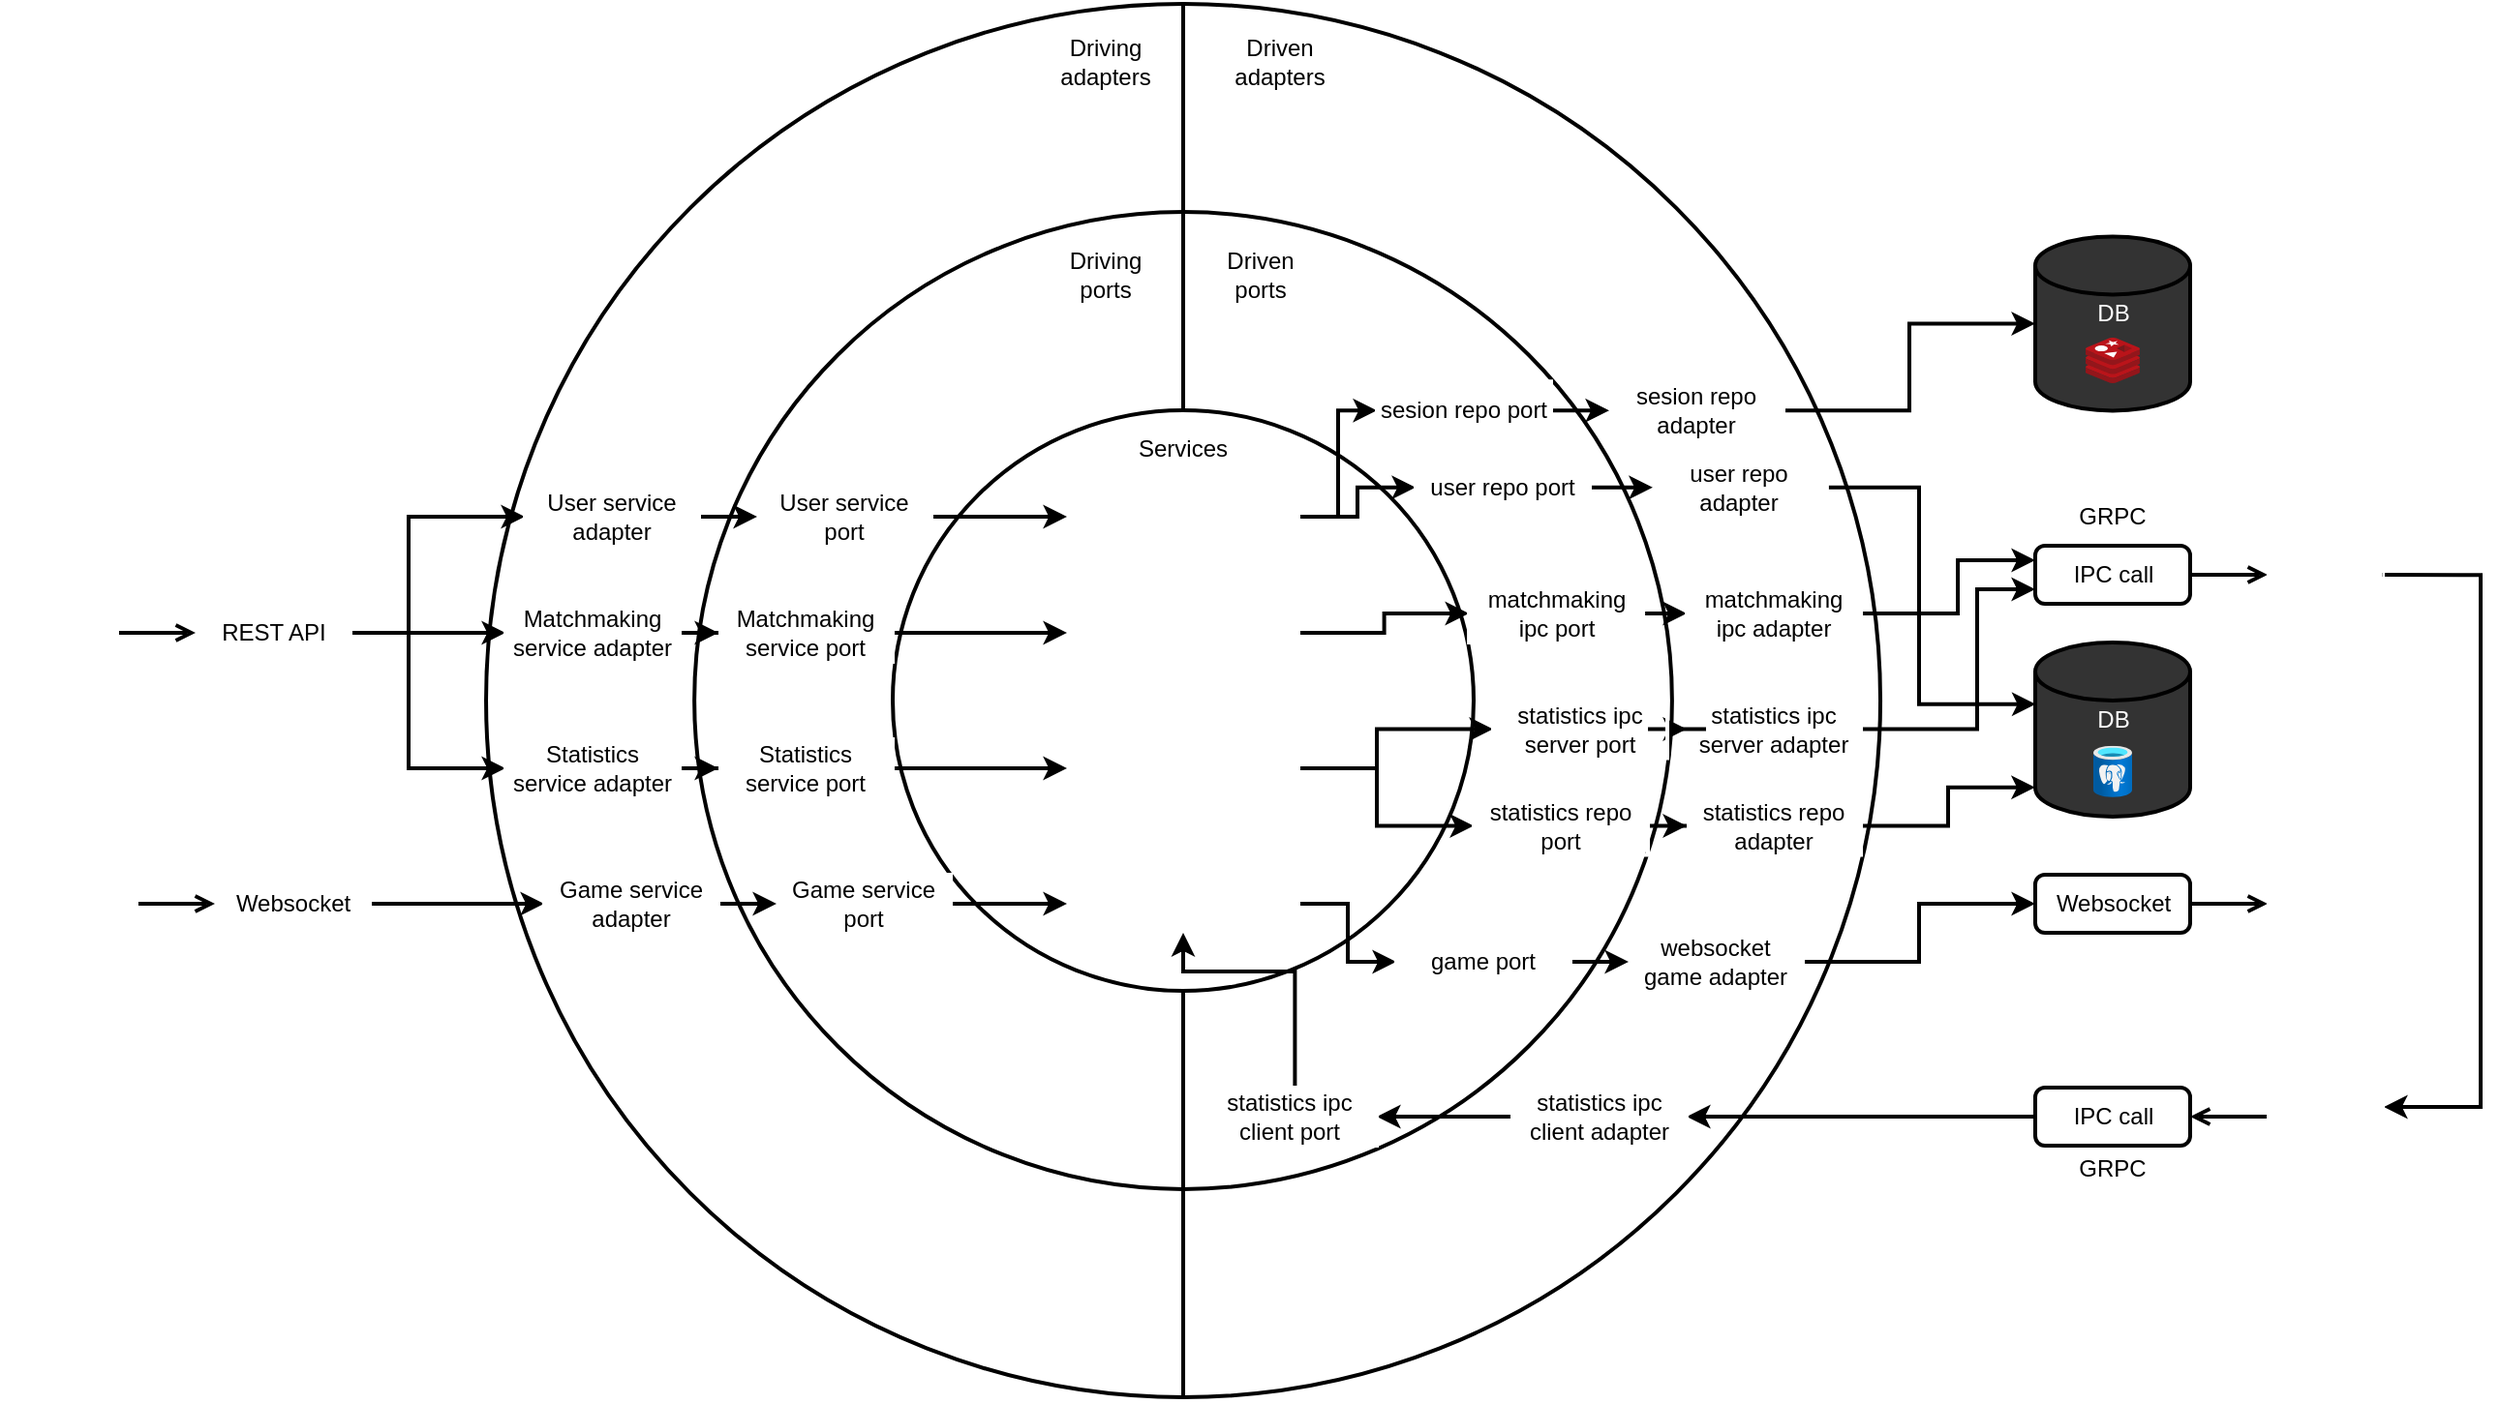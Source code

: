<mxfile version="15.1.3" type="device"><diagram id="EWICf_WAZSNYYBsZ_7ci" name="Page-1"><mxGraphModel dx="2523" dy="2135" grid="1" gridSize="10" guides="1" tooltips="1" connect="1" arrows="1" fold="1" page="1" pageScale="1" pageWidth="850" pageHeight="1100" math="0" shadow="0"><root><mxCell id="0"/><mxCell id="1" parent="0"/><mxCell id="KKQnQK1_eNTGSU507v2S-1" value="" style="ellipse;whiteSpace=wrap;html=1;aspect=fixed;fillColor=none;strokeWidth=2;" parent="1" vertex="1"><mxGeometry x="0.01" y="-0.01" width="720.01" height="720.01" as="geometry"/></mxCell><mxCell id="ucAMC1w_Zq_xHAK3Lnia-30" value="" style="ellipse;whiteSpace=wrap;html=1;aspect=fixed;fillColor=none;strokeWidth=2;" vertex="1" parent="1"><mxGeometry x="107.57" y="107.56" width="504.88" height="504.88" as="geometry"/></mxCell><mxCell id="KKQnQK1_eNTGSU507v2S-2" value="" style="ellipse;whiteSpace=wrap;html=1;aspect=fixed;fillColor=none;strokeWidth=2;" parent="1" vertex="1"><mxGeometry x="210" y="210" width="300" height="300" as="geometry"/></mxCell><mxCell id="KKQnQK1_eNTGSU507v2S-3" value="" style="endArrow=none;html=1;entryX=0.5;entryY=0;entryDx=0;entryDy=0;exitX=0.5;exitY=0;exitDx=0;exitDy=0;strokeWidth=2;" parent="1" source="KKQnQK1_eNTGSU507v2S-2" target="KKQnQK1_eNTGSU507v2S-1" edge="1"><mxGeometry width="50" height="50" relative="1" as="geometry"><mxPoint x="200" y="410" as="sourcePoint"/><mxPoint x="250" y="360" as="targetPoint"/></mxGeometry></mxCell><mxCell id="KKQnQK1_eNTGSU507v2S-5" value="" style="endArrow=none;html=1;strokeWidth=2;entryX=0.5;entryY=1;entryDx=0;entryDy=0;exitX=0.5;exitY=1;exitDx=0;exitDy=0;" parent="1" source="KKQnQK1_eNTGSU507v2S-1" target="KKQnQK1_eNTGSU507v2S-2" edge="1"><mxGeometry width="50" height="50" relative="1" as="geometry"><mxPoint x="360" y="679" as="sourcePoint"/><mxPoint x="60" y="640" as="targetPoint"/></mxGeometry></mxCell><mxCell id="KKQnQK1_eNTGSU507v2S-6" value="Driving adapters" style="text;html=1;strokeColor=none;fillColor=none;align=center;verticalAlign=middle;whiteSpace=wrap;rounded=0;" parent="1" vertex="1"><mxGeometry x="290" y="20" width="60" height="20" as="geometry"/></mxCell><mxCell id="KKQnQK1_eNTGSU507v2S-7" value="Driven adapters" style="text;html=1;strokeColor=none;fillColor=none;align=center;verticalAlign=middle;whiteSpace=wrap;rounded=0;" parent="1" vertex="1"><mxGeometry x="380" y="20" width="60" height="20" as="geometry"/></mxCell><mxCell id="KKQnQK1_eNTGSU507v2S-9" value="Services" style="text;html=1;strokeColor=none;fillColor=none;align=center;verticalAlign=middle;whiteSpace=wrap;rounded=0;" parent="1" vertex="1"><mxGeometry x="330" y="220" width="60" height="20" as="geometry"/></mxCell><mxCell id="ucAMC1w_Zq_xHAK3Lnia-67" style="edgeStyle=orthogonalEdgeStyle;rounded=0;orthogonalLoop=1;jettySize=auto;html=1;entryX=0;entryY=0.5;entryDx=0;entryDy=0;strokeWidth=2;" edge="1" parent="1" source="ucAMC1w_Zq_xHAK3Lnia-2" target="ucAMC1w_Zq_xHAK3Lnia-64"><mxGeometry relative="1" as="geometry"/></mxCell><mxCell id="ucAMC1w_Zq_xHAK3Lnia-68" style="edgeStyle=orthogonalEdgeStyle;rounded=0;orthogonalLoop=1;jettySize=auto;html=1;entryX=0;entryY=0.5;entryDx=0;entryDy=0;strokeWidth=2;" edge="1" parent="1" source="ucAMC1w_Zq_xHAK3Lnia-2" target="ucAMC1w_Zq_xHAK3Lnia-65"><mxGeometry relative="1" as="geometry"/></mxCell><mxCell id="ucAMC1w_Zq_xHAK3Lnia-2" value="User Service" style="rounded=1;whiteSpace=wrap;html=1;fontColor=#FFFFFF;strokeColor=#FFFFFF;align=center;" vertex="1" parent="1"><mxGeometry x="300" y="250" width="120" height="30" as="geometry"/></mxCell><mxCell id="ucAMC1w_Zq_xHAK3Lnia-98" style="edgeStyle=orthogonalEdgeStyle;rounded=0;orthogonalLoop=1;jettySize=auto;html=1;startArrow=none;startFill=0;endArrow=classic;endFill=1;strokeWidth=2;" edge="1" parent="1" source="ucAMC1w_Zq_xHAK3Lnia-3" target="ucAMC1w_Zq_xHAK3Lnia-90"><mxGeometry relative="1" as="geometry"/></mxCell><mxCell id="ucAMC1w_Zq_xHAK3Lnia-3" value="Matchmaking Service" style="rounded=1;whiteSpace=wrap;html=1;fontColor=#FFFFFF;strokeColor=#FFFFFF;align=center;" vertex="1" parent="1"><mxGeometry x="300" y="310" width="120" height="30" as="geometry"/></mxCell><mxCell id="ucAMC1w_Zq_xHAK3Lnia-73" style="edgeStyle=orthogonalEdgeStyle;rounded=0;orthogonalLoop=1;jettySize=auto;html=1;entryX=0;entryY=0.5;entryDx=0;entryDy=0;strokeWidth=2;" edge="1" parent="1" source="ucAMC1w_Zq_xHAK3Lnia-4" target="ucAMC1w_Zq_xHAK3Lnia-59"><mxGeometry relative="1" as="geometry"><Array as="points"><mxPoint x="460" y="395"/><mxPoint x="460" y="425"/></Array></mxGeometry></mxCell><mxCell id="ucAMC1w_Zq_xHAK3Lnia-87" style="edgeStyle=orthogonalEdgeStyle;rounded=0;orthogonalLoop=1;jettySize=auto;html=1;entryX=0;entryY=0.5;entryDx=0;entryDy=0;startArrow=none;startFill=0;endArrow=classic;endFill=1;strokeWidth=2;" edge="1" parent="1" source="ucAMC1w_Zq_xHAK3Lnia-4" target="ucAMC1w_Zq_xHAK3Lnia-66"><mxGeometry relative="1" as="geometry"><Array as="points"><mxPoint x="460" y="395"/><mxPoint x="460" y="375"/></Array></mxGeometry></mxCell><mxCell id="ucAMC1w_Zq_xHAK3Lnia-4" value="Statistics Service" style="rounded=1;whiteSpace=wrap;html=1;fontColor=#FFFFFF;strokeColor=#FFFFFF;align=center;" vertex="1" parent="1"><mxGeometry x="300" y="380" width="120" height="30" as="geometry"/></mxCell><mxCell id="ucAMC1w_Zq_xHAK3Lnia-76" style="edgeStyle=orthogonalEdgeStyle;rounded=0;orthogonalLoop=1;jettySize=auto;html=1;entryX=0;entryY=0.5;entryDx=0;entryDy=0;strokeWidth=2;" edge="1" parent="1" source="ucAMC1w_Zq_xHAK3Lnia-5" target="ucAMC1w_Zq_xHAK3Lnia-60"><mxGeometry relative="1" as="geometry"/></mxCell><mxCell id="ucAMC1w_Zq_xHAK3Lnia-5" value="Game service" style="rounded=1;whiteSpace=wrap;html=1;fontColor=#FFFFFF;strokeColor=#FFFFFF;align=center;" vertex="1" parent="1"><mxGeometry x="300" y="450" width="120" height="30" as="geometry"/></mxCell><mxCell id="ucAMC1w_Zq_xHAK3Lnia-7" value="" style="strokeWidth=2;html=1;shape=mxgraph.flowchart.database;whiteSpace=wrap;fontColor=#FFFFFF;fillColor=#333333;" vertex="1" parent="1"><mxGeometry x="800" y="120.25" width="80" height="90" as="geometry"/></mxCell><mxCell id="ucAMC1w_Zq_xHAK3Lnia-8" value="" style="sketch=0;aspect=fixed;html=1;points=[];align=center;image;fontSize=12;image=img/lib/mscae/Cache_Redis_Product.svg;fontColor=#FFFFFF;strokeColor=#FFFFFF;fillColor=#333333;" vertex="1" parent="1"><mxGeometry x="826" y="172.48" width="28" height="23.52" as="geometry"/></mxCell><mxCell id="ucAMC1w_Zq_xHAK3Lnia-9" value="" style="strokeWidth=2;html=1;shape=mxgraph.flowchart.database;whiteSpace=wrap;fontColor=#FFFFFF;fillColor=#333333;" vertex="1" parent="1"><mxGeometry x="800" y="330" width="80" height="90" as="geometry"/></mxCell><mxCell id="ucAMC1w_Zq_xHAK3Lnia-10" value="" style="aspect=fixed;html=1;points=[];align=center;image;fontSize=12;image=img/lib/azure2/databases/Azure_Database_PostgreSQL_Server.svg;fontColor=#FFFFFF;strokeColor=#FFFFFF;fillColor=#333333;" vertex="1" parent="1"><mxGeometry x="830" y="383.33" width="20" height="26.67" as="geometry"/></mxCell><mxCell id="ucAMC1w_Zq_xHAK3Lnia-12" value="DB" style="text;html=1;align=center;verticalAlign=middle;resizable=0;points=[];autosize=1;strokeColor=none;fillColor=none;fontColor=#FFFFFF;" vertex="1" parent="1"><mxGeometry x="825" y="359.75" width="30" height="20" as="geometry"/></mxCell><mxCell id="ucAMC1w_Zq_xHAK3Lnia-14" value="DB" style="text;html=1;align=center;verticalAlign=middle;resizable=0;points=[];autosize=1;strokeColor=none;fillColor=none;fontColor=#FFFFFF;" vertex="1" parent="1"><mxGeometry x="825" y="150" width="30" height="20" as="geometry"/></mxCell><mxCell id="ucAMC1w_Zq_xHAK3Lnia-18" value="IPC call" style="html=1;rounded=1;absoluteArcSize=1;arcSize=10;strokeWidth=2;fillColor=none;align=center;" vertex="1" parent="1"><mxGeometry x="800" y="280" width="80" height="30" as="geometry"/></mxCell><mxCell id="ucAMC1w_Zq_xHAK3Lnia-19" value="" style="endArrow=open;html=1;rounded=0;align=center;verticalAlign=top;endFill=0;labelBackgroundColor=none;endSize=6;strokeWidth=2;" edge="1" source="ucAMC1w_Zq_xHAK3Lnia-18" parent="1"><mxGeometry relative="1" as="geometry"><mxPoint x="920" y="295" as="targetPoint"/></mxGeometry></mxCell><mxCell id="ucAMC1w_Zq_xHAK3Lnia-95" style="edgeStyle=orthogonalEdgeStyle;rounded=0;orthogonalLoop=1;jettySize=auto;html=1;entryX=1;entryY=0.333;entryDx=0;entryDy=0;entryPerimeter=0;startArrow=none;startFill=0;endArrow=classic;endFill=1;strokeWidth=2;exitX=0.989;exitY=0.502;exitDx=0;exitDy=0;exitPerimeter=0;" edge="1" parent="1" source="ucAMC1w_Zq_xHAK3Lnia-20" target="ucAMC1w_Zq_xHAK3Lnia-81"><mxGeometry relative="1" as="geometry"><Array as="points"><mxPoint x="1030" y="295"/><mxPoint x="1030" y="570"/></Array></mxGeometry></mxCell><mxCell id="ucAMC1w_Zq_xHAK3Lnia-20" value="" style="verticalLabelPosition=bottom;shadow=0;dashed=0;align=center;html=1;verticalAlign=top;strokeWidth=1;shape=mxgraph.mockup.misc.mail2;fillColor=none;strokeColor=#FFFFFF;" vertex="1" parent="1"><mxGeometry x="920" y="280" width="60" height="30" as="geometry"/></mxCell><mxCell id="ucAMC1w_Zq_xHAK3Lnia-40" style="edgeStyle=orthogonalEdgeStyle;rounded=0;orthogonalLoop=1;jettySize=auto;html=1;entryX=0;entryY=0.5;entryDx=0;entryDy=0;strokeWidth=2;" edge="1" parent="1" source="ucAMC1w_Zq_xHAK3Lnia-21" target="ucAMC1w_Zq_xHAK3Lnia-39"><mxGeometry relative="1" as="geometry"/></mxCell><mxCell id="ucAMC1w_Zq_xHAK3Lnia-21" value="Websocket" style="html=1;rounded=1;absoluteArcSize=1;arcSize=10;strokeColor=#FFFFFF;strokeWidth=2;fillColor=none;align=center;" vertex="1" parent="1"><mxGeometry x="-140" y="450" width="80" height="30" as="geometry"/></mxCell><mxCell id="ucAMC1w_Zq_xHAK3Lnia-22" value="" style="endArrow=open;html=1;rounded=0;align=center;verticalAlign=top;endFill=0;labelBackgroundColor=none;endSize=6;strokeWidth=2;" edge="1" target="ucAMC1w_Zq_xHAK3Lnia-21" parent="1"><mxGeometry relative="1" as="geometry"><mxPoint x="-180" y="465" as="sourcePoint"/></mxGeometry></mxCell><mxCell id="ucAMC1w_Zq_xHAK3Lnia-23" value="" style="verticalLabelPosition=bottom;shadow=0;dashed=0;align=center;html=1;verticalAlign=top;strokeWidth=1;shape=mxgraph.mockup.misc.mail2;fillColor=none;strokeColor=#FFFFFF;" vertex="1" parent="1"><mxGeometry x="-240" y="450" width="60" height="30" as="geometry"/></mxCell><mxCell id="ucAMC1w_Zq_xHAK3Lnia-46" style="edgeStyle=orthogonalEdgeStyle;rounded=0;orthogonalLoop=1;jettySize=auto;html=1;entryX=0;entryY=0.5;entryDx=0;entryDy=0;strokeWidth=2;" edge="1" parent="1" source="ucAMC1w_Zq_xHAK3Lnia-24" target="ucAMC1w_Zq_xHAK3Lnia-44"><mxGeometry relative="1" as="geometry"><Array as="points"><mxPoint x="-40" y="325"/><mxPoint x="-40" y="395"/></Array></mxGeometry></mxCell><mxCell id="ucAMC1w_Zq_xHAK3Lnia-51" style="edgeStyle=orthogonalEdgeStyle;rounded=0;orthogonalLoop=1;jettySize=auto;html=1;entryX=0;entryY=0.5;entryDx=0;entryDy=0;strokeWidth=2;" edge="1" parent="1" source="ucAMC1w_Zq_xHAK3Lnia-24" target="ucAMC1w_Zq_xHAK3Lnia-48"><mxGeometry relative="1" as="geometry"/></mxCell><mxCell id="ucAMC1w_Zq_xHAK3Lnia-56" style="edgeStyle=orthogonalEdgeStyle;rounded=0;orthogonalLoop=1;jettySize=auto;html=1;entryX=0;entryY=0.5;entryDx=0;entryDy=0;strokeWidth=2;" edge="1" parent="1" source="ucAMC1w_Zq_xHAK3Lnia-24" target="ucAMC1w_Zq_xHAK3Lnia-53"><mxGeometry relative="1" as="geometry"><Array as="points"><mxPoint x="-40" y="325"/><mxPoint x="-40" y="265"/></Array></mxGeometry></mxCell><mxCell id="ucAMC1w_Zq_xHAK3Lnia-24" value="REST API" style="html=1;rounded=1;absoluteArcSize=1;arcSize=10;strokeColor=#FFFFFF;strokeWidth=2;fillColor=none;align=center;" vertex="1" parent="1"><mxGeometry x="-150" y="310" width="80" height="30" as="geometry"/></mxCell><mxCell id="ucAMC1w_Zq_xHAK3Lnia-25" value="" style="endArrow=open;html=1;rounded=0;align=center;verticalAlign=top;endFill=0;labelBackgroundColor=none;endSize=6;strokeWidth=2;" edge="1" parent="1" target="ucAMC1w_Zq_xHAK3Lnia-24"><mxGeometry relative="1" as="geometry"><mxPoint x="-190" y="325" as="sourcePoint"/></mxGeometry></mxCell><mxCell id="ucAMC1w_Zq_xHAK3Lnia-26" value="" style="verticalLabelPosition=bottom;shadow=0;dashed=0;align=center;html=1;verticalAlign=top;strokeWidth=1;shape=mxgraph.mockup.misc.mail2;fillColor=none;strokeColor=#FFFFFF;" vertex="1" parent="1"><mxGeometry x="-250" y="310" width="60" height="30" as="geometry"/></mxCell><mxCell id="ucAMC1w_Zq_xHAK3Lnia-27" value="Websocket" style="html=1;rounded=1;absoluteArcSize=1;arcSize=10;strokeWidth=2;fillColor=none;align=center;" vertex="1" parent="1"><mxGeometry x="800" y="450" width="80" height="30" as="geometry"/></mxCell><mxCell id="ucAMC1w_Zq_xHAK3Lnia-28" value="" style="endArrow=open;html=1;rounded=0;align=center;verticalAlign=top;endFill=0;labelBackgroundColor=none;endSize=6;strokeWidth=2;" edge="1" parent="1" source="ucAMC1w_Zq_xHAK3Lnia-27"><mxGeometry relative="1" as="geometry"><mxPoint x="920.0" y="465" as="targetPoint"/></mxGeometry></mxCell><mxCell id="ucAMC1w_Zq_xHAK3Lnia-29" value="" style="verticalLabelPosition=bottom;shadow=0;dashed=0;align=center;html=1;verticalAlign=top;strokeWidth=1;shape=mxgraph.mockup.misc.mail2;fillColor=none;strokeColor=#FFFFFF;" vertex="1" parent="1"><mxGeometry x="920" y="450" width="60" height="30" as="geometry"/></mxCell><mxCell id="ucAMC1w_Zq_xHAK3Lnia-32" value="Driving ports" style="text;html=1;strokeColor=none;fillColor=none;align=center;verticalAlign=middle;whiteSpace=wrap;rounded=0;" vertex="1" parent="1"><mxGeometry x="290" y="130" width="60" height="20" as="geometry"/></mxCell><mxCell id="ucAMC1w_Zq_xHAK3Lnia-33" value="Driven ports" style="text;html=1;strokeColor=none;fillColor=none;align=center;verticalAlign=middle;whiteSpace=wrap;rounded=0;" vertex="1" parent="1"><mxGeometry x="370" y="130" width="60" height="20" as="geometry"/></mxCell><mxCell id="ucAMC1w_Zq_xHAK3Lnia-37" style="edgeStyle=orthogonalEdgeStyle;rounded=0;orthogonalLoop=1;jettySize=auto;html=1;strokeWidth=2;" edge="1" parent="1" source="ucAMC1w_Zq_xHAK3Lnia-35" target="ucAMC1w_Zq_xHAK3Lnia-5"><mxGeometry relative="1" as="geometry"/></mxCell><mxCell id="ucAMC1w_Zq_xHAK3Lnia-35" value="Game service &lt;br&gt;port" style="whiteSpace=wrap;html=1;strokeColor=#FFFFFF;strokeWidth=2;fillColor=none;align=center;" vertex="1" parent="1"><mxGeometry x="150" y="450" width="90" height="30" as="geometry"/></mxCell><mxCell id="ucAMC1w_Zq_xHAK3Lnia-41" style="edgeStyle=orthogonalEdgeStyle;rounded=0;orthogonalLoop=1;jettySize=auto;html=1;entryX=0;entryY=0.5;entryDx=0;entryDy=0;strokeWidth=2;" edge="1" parent="1" source="ucAMC1w_Zq_xHAK3Lnia-39" target="ucAMC1w_Zq_xHAK3Lnia-35"><mxGeometry relative="1" as="geometry"/></mxCell><mxCell id="ucAMC1w_Zq_xHAK3Lnia-39" value="Game service &lt;br&gt;adapter" style="whiteSpace=wrap;html=1;strokeColor=#FFFFFF;strokeWidth=2;fillColor=none;align=center;" vertex="1" parent="1"><mxGeometry x="30.0" y="450" width="90" height="30" as="geometry"/></mxCell><mxCell id="ucAMC1w_Zq_xHAK3Lnia-43" style="edgeStyle=orthogonalEdgeStyle;rounded=0;orthogonalLoop=1;jettySize=auto;html=1;strokeWidth=2;" edge="1" parent="1" source="ucAMC1w_Zq_xHAK3Lnia-42" target="ucAMC1w_Zq_xHAK3Lnia-4"><mxGeometry relative="1" as="geometry"/></mxCell><mxCell id="ucAMC1w_Zq_xHAK3Lnia-42" value="Statistics service port" style="whiteSpace=wrap;html=1;strokeColor=#FFFFFF;strokeWidth=2;fillColor=none;align=center;" vertex="1" parent="1"><mxGeometry x="120" y="380" width="90" height="30" as="geometry"/></mxCell><mxCell id="ucAMC1w_Zq_xHAK3Lnia-45" style="edgeStyle=orthogonalEdgeStyle;rounded=0;orthogonalLoop=1;jettySize=auto;html=1;entryX=0;entryY=0.5;entryDx=0;entryDy=0;strokeWidth=2;" edge="1" parent="1" source="ucAMC1w_Zq_xHAK3Lnia-44" target="ucAMC1w_Zq_xHAK3Lnia-42"><mxGeometry relative="1" as="geometry"/></mxCell><mxCell id="ucAMC1w_Zq_xHAK3Lnia-44" value="Statistics service adapter" style="whiteSpace=wrap;html=1;strokeColor=#FFFFFF;strokeWidth=2;fillColor=none;align=center;" vertex="1" parent="1"><mxGeometry x="10.0" y="380" width="90" height="30" as="geometry"/></mxCell><mxCell id="ucAMC1w_Zq_xHAK3Lnia-49" style="edgeStyle=orthogonalEdgeStyle;rounded=0;orthogonalLoop=1;jettySize=auto;html=1;entryX=0;entryY=0.5;entryDx=0;entryDy=0;strokeWidth=2;" edge="1" parent="1" source="ucAMC1w_Zq_xHAK3Lnia-47" target="ucAMC1w_Zq_xHAK3Lnia-3"><mxGeometry relative="1" as="geometry"/></mxCell><mxCell id="ucAMC1w_Zq_xHAK3Lnia-47" value="Matchmaking service port" style="whiteSpace=wrap;html=1;strokeColor=#FFFFFF;strokeWidth=2;fillColor=none;align=center;" vertex="1" parent="1"><mxGeometry x="120" y="310" width="90" height="30" as="geometry"/></mxCell><mxCell id="ucAMC1w_Zq_xHAK3Lnia-50" style="edgeStyle=orthogonalEdgeStyle;rounded=0;orthogonalLoop=1;jettySize=auto;html=1;entryX=0;entryY=0.5;entryDx=0;entryDy=0;strokeWidth=2;" edge="1" parent="1" source="ucAMC1w_Zq_xHAK3Lnia-48" target="ucAMC1w_Zq_xHAK3Lnia-47"><mxGeometry relative="1" as="geometry"/></mxCell><mxCell id="ucAMC1w_Zq_xHAK3Lnia-48" value="Matchmaking service adapter" style="whiteSpace=wrap;html=1;strokeColor=#FFFFFF;strokeWidth=2;fillColor=none;align=center;" vertex="1" parent="1"><mxGeometry x="10" y="310" width="90" height="30" as="geometry"/></mxCell><mxCell id="ucAMC1w_Zq_xHAK3Lnia-54" style="edgeStyle=orthogonalEdgeStyle;rounded=0;orthogonalLoop=1;jettySize=auto;html=1;entryX=0;entryY=0.5;entryDx=0;entryDy=0;strokeWidth=2;" edge="1" parent="1" source="ucAMC1w_Zq_xHAK3Lnia-52" target="ucAMC1w_Zq_xHAK3Lnia-2"><mxGeometry relative="1" as="geometry"/></mxCell><mxCell id="ucAMC1w_Zq_xHAK3Lnia-52" value="User service port" style="whiteSpace=wrap;html=1;strokeColor=#FFFFFF;strokeWidth=2;fillColor=none;align=center;" vertex="1" parent="1"><mxGeometry x="140" y="250" width="90" height="30" as="geometry"/></mxCell><mxCell id="ucAMC1w_Zq_xHAK3Lnia-55" style="edgeStyle=orthogonalEdgeStyle;rounded=0;orthogonalLoop=1;jettySize=auto;html=1;entryX=0;entryY=0.5;entryDx=0;entryDy=0;strokeWidth=2;" edge="1" parent="1" source="ucAMC1w_Zq_xHAK3Lnia-53" target="ucAMC1w_Zq_xHAK3Lnia-52"><mxGeometry relative="1" as="geometry"/></mxCell><mxCell id="ucAMC1w_Zq_xHAK3Lnia-53" value="User service adapter" style="whiteSpace=wrap;html=1;strokeColor=#FFFFFF;strokeWidth=2;fillColor=none;align=center;" vertex="1" parent="1"><mxGeometry x="20" y="250" width="90" height="30" as="geometry"/></mxCell><mxCell id="ucAMC1w_Zq_xHAK3Lnia-78" style="edgeStyle=orthogonalEdgeStyle;rounded=0;orthogonalLoop=1;jettySize=auto;html=1;entryX=0;entryY=0.5;entryDx=0;entryDy=0;strokeWidth=2;" edge="1" parent="1" source="ucAMC1w_Zq_xHAK3Lnia-57" target="ucAMC1w_Zq_xHAK3Lnia-27"><mxGeometry relative="1" as="geometry"/></mxCell><mxCell id="ucAMC1w_Zq_xHAK3Lnia-57" value="websocket game adapter" style="whiteSpace=wrap;html=1;strokeColor=#FFFFFF;strokeWidth=2;fillColor=none;align=center;" vertex="1" parent="1"><mxGeometry x="590" y="480" width="90" height="30" as="geometry"/></mxCell><mxCell id="ucAMC1w_Zq_xHAK3Lnia-92" style="edgeStyle=orthogonalEdgeStyle;rounded=0;orthogonalLoop=1;jettySize=auto;html=1;entryX=-0.001;entryY=0.832;entryDx=0;entryDy=0;entryPerimeter=0;startArrow=none;startFill=0;endArrow=classic;endFill=1;strokeWidth=2;" edge="1" parent="1" source="ucAMC1w_Zq_xHAK3Lnia-58" target="ucAMC1w_Zq_xHAK3Lnia-9"><mxGeometry relative="1" as="geometry"/></mxCell><mxCell id="ucAMC1w_Zq_xHAK3Lnia-58" value="statistics repo adapter" style="whiteSpace=wrap;html=1;strokeColor=#FFFFFF;strokeWidth=2;fillColor=none;align=center;" vertex="1" parent="1"><mxGeometry x="620" y="409.75" width="90" height="30" as="geometry"/></mxCell><mxCell id="ucAMC1w_Zq_xHAK3Lnia-74" style="edgeStyle=orthogonalEdgeStyle;rounded=0;orthogonalLoop=1;jettySize=auto;html=1;entryX=0;entryY=0.5;entryDx=0;entryDy=0;strokeWidth=2;" edge="1" parent="1" source="ucAMC1w_Zq_xHAK3Lnia-59" target="ucAMC1w_Zq_xHAK3Lnia-58"><mxGeometry relative="1" as="geometry"/></mxCell><mxCell id="ucAMC1w_Zq_xHAK3Lnia-59" value="statistics repo port" style="whiteSpace=wrap;html=1;strokeColor=#FFFFFF;strokeWidth=2;fillColor=none;align=center;" vertex="1" parent="1"><mxGeometry x="510" y="409.75" width="90" height="30" as="geometry"/></mxCell><mxCell id="ucAMC1w_Zq_xHAK3Lnia-77" style="edgeStyle=orthogonalEdgeStyle;rounded=0;orthogonalLoop=1;jettySize=auto;html=1;entryX=0;entryY=0.5;entryDx=0;entryDy=0;strokeWidth=2;" edge="1" parent="1" source="ucAMC1w_Zq_xHAK3Lnia-60" target="ucAMC1w_Zq_xHAK3Lnia-57"><mxGeometry relative="1" as="geometry"/></mxCell><mxCell id="ucAMC1w_Zq_xHAK3Lnia-60" value="game port" style="whiteSpace=wrap;html=1;strokeColor=#FFFFFF;strokeWidth=2;fillColor=none;align=center;" vertex="1" parent="1"><mxGeometry x="470.0" y="480" width="90" height="30" as="geometry"/></mxCell><mxCell id="ucAMC1w_Zq_xHAK3Lnia-94" style="edgeStyle=orthogonalEdgeStyle;rounded=0;orthogonalLoop=1;jettySize=auto;html=1;entryX=0;entryY=0.75;entryDx=0;entryDy=0;startArrow=none;startFill=0;endArrow=classic;endFill=1;strokeWidth=2;exitX=1;exitY=0.5;exitDx=0;exitDy=0;" edge="1" parent="1" source="ucAMC1w_Zq_xHAK3Lnia-61" target="ucAMC1w_Zq_xHAK3Lnia-18"><mxGeometry relative="1" as="geometry"><Array as="points"><mxPoint x="770" y="375"/><mxPoint x="770" y="302"/></Array></mxGeometry></mxCell><mxCell id="ucAMC1w_Zq_xHAK3Lnia-61" value="statistics ipc server adapter" style="whiteSpace=wrap;html=1;strokeColor=#FFFFFF;strokeWidth=2;fillColor=none;align=center;" vertex="1" parent="1"><mxGeometry x="620" y="359.75" width="90" height="30" as="geometry"/></mxCell><mxCell id="ucAMC1w_Zq_xHAK3Lnia-72" style="edgeStyle=orthogonalEdgeStyle;rounded=0;orthogonalLoop=1;jettySize=auto;html=1;entryX=0.003;entryY=0.354;entryDx=0;entryDy=0;entryPerimeter=0;strokeWidth=2;" edge="1" parent="1" source="ucAMC1w_Zq_xHAK3Lnia-62" target="ucAMC1w_Zq_xHAK3Lnia-9"><mxGeometry relative="1" as="geometry"><Array as="points"><mxPoint x="740" y="250"/><mxPoint x="740" y="362"/></Array></mxGeometry></mxCell><mxCell id="ucAMC1w_Zq_xHAK3Lnia-62" value="user repo adapter" style="whiteSpace=wrap;html=1;strokeColor=#FFFFFF;strokeWidth=2;fillColor=none;align=center;" vertex="1" parent="1"><mxGeometry x="602.45" y="234.88" width="90" height="30" as="geometry"/></mxCell><mxCell id="ucAMC1w_Zq_xHAK3Lnia-71" style="edgeStyle=orthogonalEdgeStyle;rounded=0;orthogonalLoop=1;jettySize=auto;html=1;entryX=0;entryY=0.5;entryDx=0;entryDy=0;entryPerimeter=0;strokeWidth=2;" edge="1" parent="1" source="ucAMC1w_Zq_xHAK3Lnia-63" target="ucAMC1w_Zq_xHAK3Lnia-7"><mxGeometry relative="1" as="geometry"/></mxCell><mxCell id="ucAMC1w_Zq_xHAK3Lnia-63" value="sesion repo adapter" style="whiteSpace=wrap;html=1;strokeColor=#FFFFFF;strokeWidth=2;fillColor=none;align=center;" vertex="1" parent="1"><mxGeometry x="580" y="195.13" width="90" height="30" as="geometry"/></mxCell><mxCell id="ucAMC1w_Zq_xHAK3Lnia-69" style="edgeStyle=orthogonalEdgeStyle;rounded=0;orthogonalLoop=1;jettySize=auto;html=1;entryX=0;entryY=0.5;entryDx=0;entryDy=0;strokeWidth=2;" edge="1" parent="1" source="ucAMC1w_Zq_xHAK3Lnia-64" target="ucAMC1w_Zq_xHAK3Lnia-63"><mxGeometry relative="1" as="geometry"/></mxCell><mxCell id="ucAMC1w_Zq_xHAK3Lnia-64" value="sesion repo port" style="whiteSpace=wrap;html=1;strokeColor=#FFFFFF;strokeWidth=2;fillColor=none;align=center;" vertex="1" parent="1"><mxGeometry x="460" y="195.13" width="90" height="30" as="geometry"/></mxCell><mxCell id="ucAMC1w_Zq_xHAK3Lnia-70" style="edgeStyle=orthogonalEdgeStyle;rounded=0;orthogonalLoop=1;jettySize=auto;html=1;entryX=0;entryY=0.5;entryDx=0;entryDy=0;strokeWidth=2;" edge="1" parent="1" source="ucAMC1w_Zq_xHAK3Lnia-65" target="ucAMC1w_Zq_xHAK3Lnia-62"><mxGeometry relative="1" as="geometry"/></mxCell><mxCell id="ucAMC1w_Zq_xHAK3Lnia-65" value="user repo port" style="whiteSpace=wrap;html=1;strokeColor=#FFFFFF;strokeWidth=2;fillColor=none;align=center;" vertex="1" parent="1"><mxGeometry x="480" y="234.88" width="90" height="30" as="geometry"/></mxCell><mxCell id="ucAMC1w_Zq_xHAK3Lnia-88" style="edgeStyle=orthogonalEdgeStyle;rounded=0;orthogonalLoop=1;jettySize=auto;html=1;entryX=0;entryY=0.5;entryDx=0;entryDy=0;startArrow=none;startFill=0;endArrow=classic;endFill=1;strokeWidth=2;" edge="1" parent="1" source="ucAMC1w_Zq_xHAK3Lnia-66" target="ucAMC1w_Zq_xHAK3Lnia-61"><mxGeometry relative="1" as="geometry"/></mxCell><mxCell id="ucAMC1w_Zq_xHAK3Lnia-66" value="statistics ipc server port" style="whiteSpace=wrap;html=1;strokeColor=#FFFFFF;strokeWidth=2;fillColor=none;align=center;" vertex="1" parent="1"><mxGeometry x="520" y="359.75" width="90" height="30" as="geometry"/></mxCell><mxCell id="ucAMC1w_Zq_xHAK3Lnia-84" style="edgeStyle=orthogonalEdgeStyle;rounded=0;orthogonalLoop=1;jettySize=auto;html=1;entryX=1;entryY=0.5;entryDx=0;entryDy=0;startArrow=none;startFill=0;endArrow=classic;endFill=1;strokeWidth=2;" edge="1" parent="1" source="ucAMC1w_Zq_xHAK3Lnia-79" target="ucAMC1w_Zq_xHAK3Lnia-82"><mxGeometry relative="1" as="geometry"/></mxCell><mxCell id="ucAMC1w_Zq_xHAK3Lnia-79" value="IPC call" style="html=1;rounded=1;absoluteArcSize=1;arcSize=10;strokeWidth=2;fillColor=none;align=center;" vertex="1" parent="1"><mxGeometry x="800" y="560" width="80" height="30" as="geometry"/></mxCell><mxCell id="ucAMC1w_Zq_xHAK3Lnia-80" value="" style="endArrow=none;html=1;rounded=0;align=center;verticalAlign=top;endFill=0;labelBackgroundColor=none;endSize=6;strokeWidth=2;startArrow=open;startFill=0;" edge="1" parent="1" source="ucAMC1w_Zq_xHAK3Lnia-79"><mxGeometry relative="1" as="geometry"><mxPoint x="920" y="575" as="targetPoint"/></mxGeometry></mxCell><mxCell id="ucAMC1w_Zq_xHAK3Lnia-81" value="" style="verticalLabelPosition=bottom;shadow=0;dashed=0;align=center;html=1;verticalAlign=top;strokeWidth=1;shape=mxgraph.mockup.misc.mail2;fillColor=none;strokeColor=#FFFFFF;" vertex="1" parent="1"><mxGeometry x="920" y="560" width="60" height="30" as="geometry"/></mxCell><mxCell id="ucAMC1w_Zq_xHAK3Lnia-85" style="edgeStyle=orthogonalEdgeStyle;rounded=0;orthogonalLoop=1;jettySize=auto;html=1;entryX=1;entryY=0.5;entryDx=0;entryDy=0;startArrow=none;startFill=0;endArrow=classic;endFill=1;strokeWidth=2;" edge="1" parent="1" source="ucAMC1w_Zq_xHAK3Lnia-82" target="ucAMC1w_Zq_xHAK3Lnia-83"><mxGeometry relative="1" as="geometry"/></mxCell><mxCell id="ucAMC1w_Zq_xHAK3Lnia-82" value="statistics ipc client adapter" style="whiteSpace=wrap;html=1;strokeColor=#FFFFFF;strokeWidth=2;fillColor=none;align=center;" vertex="1" parent="1"><mxGeometry x="530" y="560" width="90" height="30" as="geometry"/></mxCell><mxCell id="ucAMC1w_Zq_xHAK3Lnia-86" style="edgeStyle=orthogonalEdgeStyle;rounded=0;orthogonalLoop=1;jettySize=auto;html=1;entryX=0.5;entryY=1;entryDx=0;entryDy=0;startArrow=none;startFill=0;endArrow=classic;endFill=1;strokeWidth=2;exitX=0.53;exitY=-0.022;exitDx=0;exitDy=0;exitPerimeter=0;" edge="1" parent="1" source="ucAMC1w_Zq_xHAK3Lnia-83" target="ucAMC1w_Zq_xHAK3Lnia-5"><mxGeometry relative="1" as="geometry"><Array as="points"><mxPoint x="418" y="500"/><mxPoint x="360" y="500"/></Array></mxGeometry></mxCell><mxCell id="ucAMC1w_Zq_xHAK3Lnia-83" value="statistics ipc client port" style="whiteSpace=wrap;html=1;strokeColor=#FFFFFF;strokeWidth=2;fillColor=none;align=center;" vertex="1" parent="1"><mxGeometry x="370" y="560" width="90" height="30" as="geometry"/></mxCell><mxCell id="ucAMC1w_Zq_xHAK3Lnia-100" style="edgeStyle=orthogonalEdgeStyle;rounded=0;orthogonalLoop=1;jettySize=auto;html=1;startArrow=none;startFill=0;endArrow=classic;endFill=1;strokeWidth=2;" edge="1" parent="1" source="ucAMC1w_Zq_xHAK3Lnia-90" target="ucAMC1w_Zq_xHAK3Lnia-91"><mxGeometry relative="1" as="geometry"/></mxCell><mxCell id="ucAMC1w_Zq_xHAK3Lnia-90" value="matchmaking ipc port" style="whiteSpace=wrap;html=1;strokeColor=#FFFFFF;strokeWidth=2;fillColor=none;align=center;" vertex="1" parent="1"><mxGeometry x="507.55" y="300" width="90" height="30" as="geometry"/></mxCell><mxCell id="ucAMC1w_Zq_xHAK3Lnia-93" style="edgeStyle=orthogonalEdgeStyle;rounded=0;orthogonalLoop=1;jettySize=auto;html=1;startArrow=none;startFill=0;endArrow=classic;endFill=1;strokeWidth=2;entryX=0;entryY=0.25;entryDx=0;entryDy=0;exitX=1;exitY=0.5;exitDx=0;exitDy=0;" edge="1" parent="1" source="ucAMC1w_Zq_xHAK3Lnia-91" target="ucAMC1w_Zq_xHAK3Lnia-18"><mxGeometry relative="1" as="geometry"><Array as="points"><mxPoint x="760" y="315"/><mxPoint x="760" y="288"/></Array></mxGeometry></mxCell><mxCell id="ucAMC1w_Zq_xHAK3Lnia-91" value="matchmaking ipc adapter" style="whiteSpace=wrap;html=1;strokeColor=#FFFFFF;strokeWidth=2;fillColor=none;align=center;" vertex="1" parent="1"><mxGeometry x="620" y="300" width="90" height="30" as="geometry"/></mxCell><mxCell id="ucAMC1w_Zq_xHAK3Lnia-96" value="GRPC" style="text;html=1;strokeColor=none;fillColor=none;align=center;verticalAlign=middle;whiteSpace=wrap;rounded=0;" vertex="1" parent="1"><mxGeometry x="810" y="592.44" width="60" height="20" as="geometry"/></mxCell><mxCell id="ucAMC1w_Zq_xHAK3Lnia-97" value="GRPC" style="text;html=1;strokeColor=none;fillColor=none;align=center;verticalAlign=middle;whiteSpace=wrap;rounded=0;" vertex="1" parent="1"><mxGeometry x="810" y="255" width="60" height="20" as="geometry"/></mxCell></root></mxGraphModel></diagram></mxfile>
